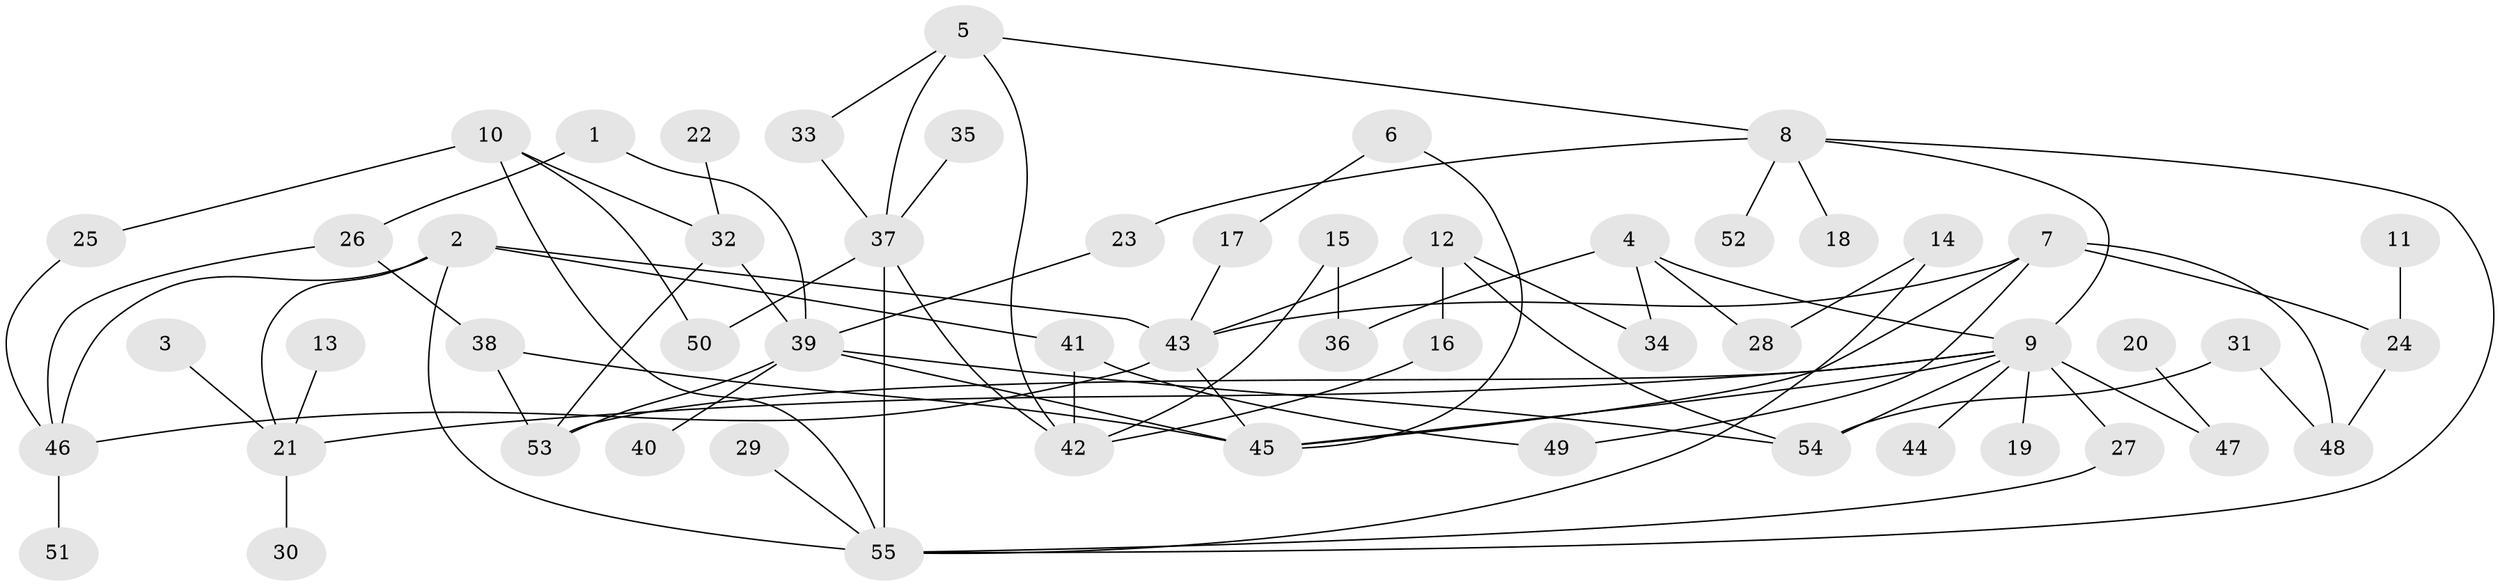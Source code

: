 // original degree distribution, {5: 0.045871559633027525, 9: 0.009174311926605505, 7: 0.01834862385321101, 6: 0.027522935779816515, 2: 0.3486238532110092, 3: 0.1926605504587156, 4: 0.11009174311926606, 1: 0.24770642201834864}
// Generated by graph-tools (version 1.1) at 2025/49/03/09/25 03:49:20]
// undirected, 55 vertices, 82 edges
graph export_dot {
graph [start="1"]
  node [color=gray90,style=filled];
  1;
  2;
  3;
  4;
  5;
  6;
  7;
  8;
  9;
  10;
  11;
  12;
  13;
  14;
  15;
  16;
  17;
  18;
  19;
  20;
  21;
  22;
  23;
  24;
  25;
  26;
  27;
  28;
  29;
  30;
  31;
  32;
  33;
  34;
  35;
  36;
  37;
  38;
  39;
  40;
  41;
  42;
  43;
  44;
  45;
  46;
  47;
  48;
  49;
  50;
  51;
  52;
  53;
  54;
  55;
  1 -- 26 [weight=1.0];
  1 -- 39 [weight=1.0];
  2 -- 21 [weight=1.0];
  2 -- 41 [weight=1.0];
  2 -- 43 [weight=1.0];
  2 -- 46 [weight=1.0];
  2 -- 55 [weight=1.0];
  3 -- 21 [weight=1.0];
  4 -- 9 [weight=1.0];
  4 -- 28 [weight=1.0];
  4 -- 34 [weight=1.0];
  4 -- 36 [weight=1.0];
  5 -- 8 [weight=1.0];
  5 -- 33 [weight=1.0];
  5 -- 37 [weight=1.0];
  5 -- 42 [weight=1.0];
  6 -- 17 [weight=1.0];
  6 -- 45 [weight=1.0];
  7 -- 24 [weight=1.0];
  7 -- 43 [weight=1.0];
  7 -- 45 [weight=1.0];
  7 -- 48 [weight=1.0];
  7 -- 49 [weight=1.0];
  8 -- 9 [weight=1.0];
  8 -- 18 [weight=1.0];
  8 -- 23 [weight=1.0];
  8 -- 52 [weight=1.0];
  8 -- 55 [weight=1.0];
  9 -- 19 [weight=1.0];
  9 -- 21 [weight=1.0];
  9 -- 27 [weight=1.0];
  9 -- 44 [weight=1.0];
  9 -- 45 [weight=1.0];
  9 -- 47 [weight=2.0];
  9 -- 53 [weight=1.0];
  9 -- 54 [weight=2.0];
  10 -- 25 [weight=1.0];
  10 -- 32 [weight=1.0];
  10 -- 50 [weight=1.0];
  10 -- 55 [weight=1.0];
  11 -- 24 [weight=1.0];
  12 -- 16 [weight=1.0];
  12 -- 34 [weight=1.0];
  12 -- 43 [weight=1.0];
  12 -- 54 [weight=1.0];
  13 -- 21 [weight=1.0];
  14 -- 28 [weight=1.0];
  14 -- 55 [weight=1.0];
  15 -- 36 [weight=1.0];
  15 -- 42 [weight=1.0];
  16 -- 42 [weight=1.0];
  17 -- 43 [weight=1.0];
  20 -- 47 [weight=1.0];
  21 -- 30 [weight=1.0];
  22 -- 32 [weight=1.0];
  23 -- 39 [weight=1.0];
  24 -- 48 [weight=1.0];
  25 -- 46 [weight=1.0];
  26 -- 38 [weight=1.0];
  26 -- 46 [weight=1.0];
  27 -- 55 [weight=1.0];
  29 -- 55 [weight=1.0];
  31 -- 48 [weight=1.0];
  31 -- 54 [weight=1.0];
  32 -- 39 [weight=1.0];
  32 -- 53 [weight=1.0];
  33 -- 37 [weight=1.0];
  35 -- 37 [weight=1.0];
  37 -- 42 [weight=1.0];
  37 -- 50 [weight=1.0];
  37 -- 55 [weight=1.0];
  38 -- 45 [weight=1.0];
  38 -- 53 [weight=1.0];
  39 -- 40 [weight=1.0];
  39 -- 45 [weight=1.0];
  39 -- 53 [weight=1.0];
  39 -- 54 [weight=1.0];
  41 -- 42 [weight=1.0];
  41 -- 49 [weight=1.0];
  43 -- 45 [weight=1.0];
  43 -- 46 [weight=1.0];
  46 -- 51 [weight=1.0];
}
